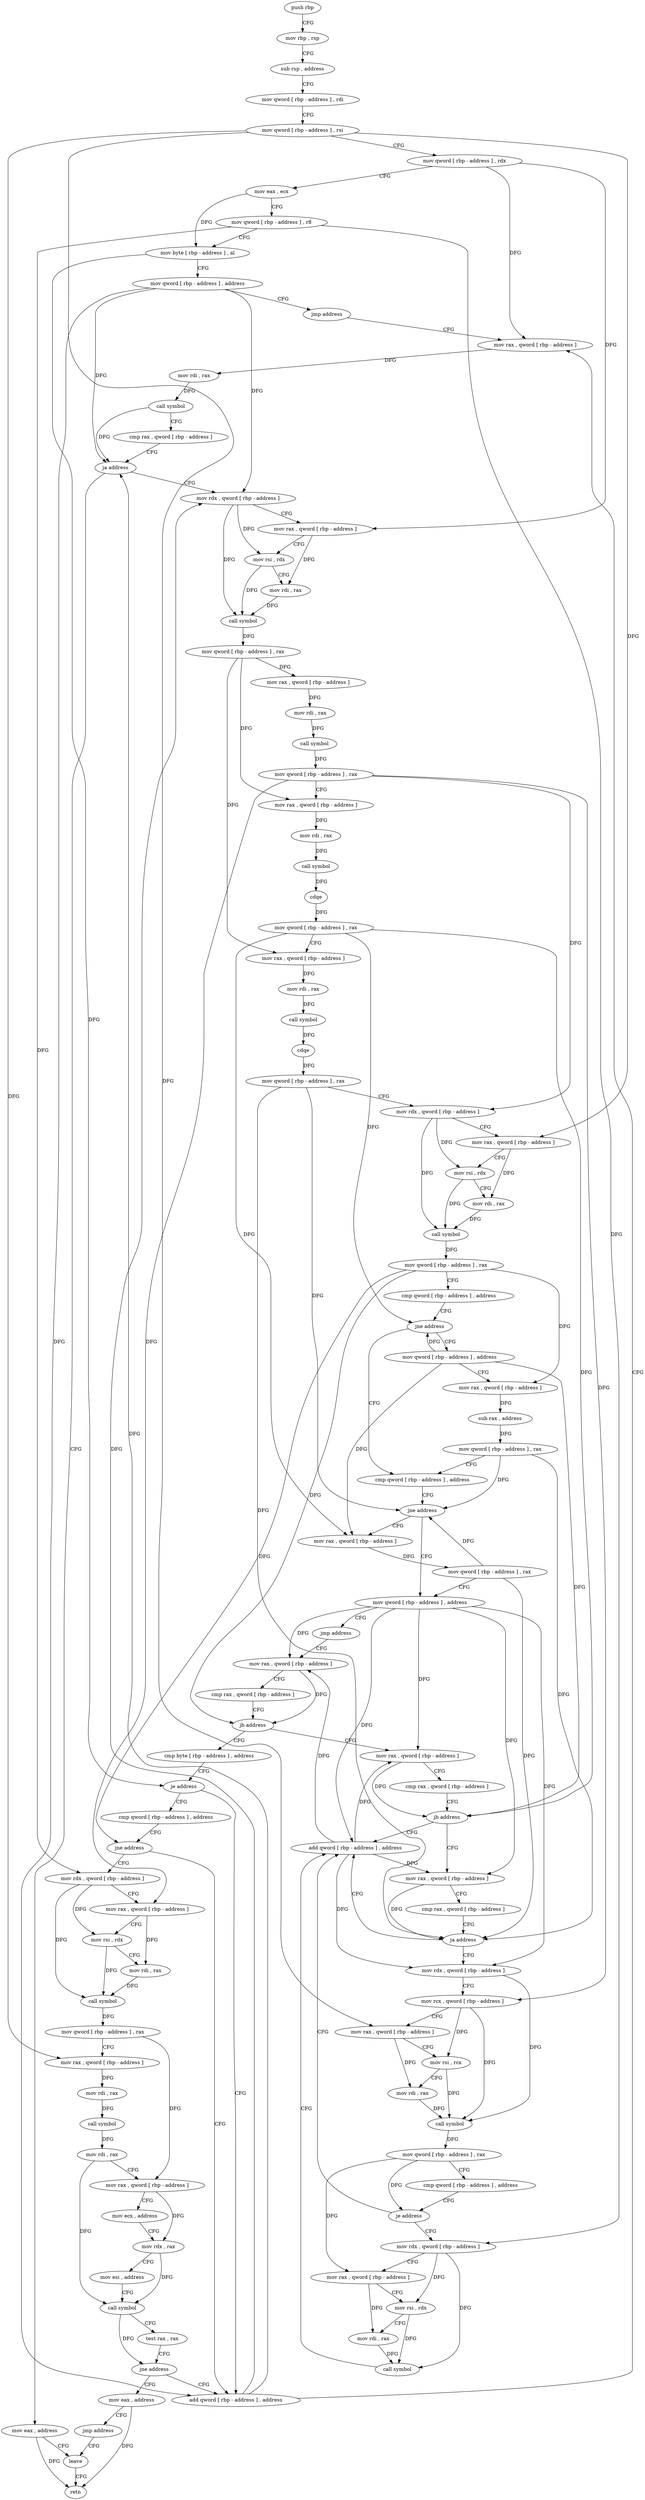 digraph "func" {
"107190" [label = "push rbp" ]
"107191" [label = "mov rbp , rsp" ]
"107194" [label = "sub rsp , address" ]
"107198" [label = "mov qword [ rbp - address ] , rdi" ]
"107202" [label = "mov qword [ rbp - address ] , rsi" ]
"107206" [label = "mov qword [ rbp - address ] , rdx" ]
"107210" [label = "mov eax , ecx" ]
"107212" [label = "mov qword [ rbp - address ] , r8" ]
"107216" [label = "mov byte [ rbp - address ] , al" ]
"107219" [label = "mov qword [ rbp - address ] , address" ]
"107227" [label = "jmp address" ]
"107560" [label = "mov rax , qword [ rbp - address ]" ]
"107564" [label = "mov rdi , rax" ]
"107567" [label = "call symbol" ]
"107572" [label = "cmp rax , qword [ rbp - address ]" ]
"107576" [label = "ja address" ]
"107232" [label = "mov rdx , qword [ rbp - address ]" ]
"107582" [label = "mov eax , address" ]
"107236" [label = "mov rax , qword [ rbp - address ]" ]
"107240" [label = "mov rsi , rdx" ]
"107243" [label = "mov rdi , rax" ]
"107246" [label = "call symbol" ]
"107251" [label = "mov qword [ rbp - address ] , rax" ]
"107255" [label = "mov rax , qword [ rbp - address ]" ]
"107259" [label = "mov rdi , rax" ]
"107262" [label = "call symbol" ]
"107267" [label = "mov qword [ rbp - address ] , rax" ]
"107271" [label = "mov rax , qword [ rbp - address ]" ]
"107275" [label = "mov rdi , rax" ]
"107278" [label = "call symbol" ]
"107283" [label = "cdqe" ]
"107285" [label = "mov qword [ rbp - address ] , rax" ]
"107289" [label = "mov rax , qword [ rbp - address ]" ]
"107293" [label = "mov rdi , rax" ]
"107296" [label = "call symbol" ]
"107301" [label = "cdqe" ]
"107303" [label = "mov qword [ rbp - address ] , rax" ]
"107307" [label = "mov rdx , qword [ rbp - address ]" ]
"107311" [label = "mov rax , qword [ rbp - address ]" ]
"107315" [label = "mov rsi , rdx" ]
"107318" [label = "mov rdi , rax" ]
"107321" [label = "call symbol" ]
"107326" [label = "mov qword [ rbp - address ] , rax" ]
"107330" [label = "cmp qword [ rbp - address ] , address" ]
"107335" [label = "jne address" ]
"107357" [label = "cmp qword [ rbp - address ] , address" ]
"107337" [label = "mov qword [ rbp - address ] , address" ]
"107587" [label = "leave" ]
"107362" [label = "jne address" ]
"107372" [label = "mov qword [ rbp - address ] , address" ]
"107364" [label = "mov rax , qword [ rbp - address ]" ]
"107345" [label = "mov rax , qword [ rbp - address ]" ]
"107349" [label = "sub rax , address" ]
"107353" [label = "mov qword [ rbp - address ] , rax" ]
"107380" [label = "jmp address" ]
"107460" [label = "mov rax , qword [ rbp - address ]" ]
"107368" [label = "mov qword [ rbp - address ] , rax" ]
"107464" [label = "cmp rax , qword [ rbp - address ]" ]
"107468" [label = "jb address" ]
"107382" [label = "mov rax , qword [ rbp - address ]" ]
"107470" [label = "cmp byte [ rbp - address ] , address" ]
"107386" [label = "cmp rax , qword [ rbp - address ]" ]
"107390" [label = "jb address" ]
"107455" [label = "add qword [ rbp - address ] , address" ]
"107392" [label = "mov rax , qword [ rbp - address ]" ]
"107474" [label = "je address" ]
"107555" [label = "add qword [ rbp - address ] , address" ]
"107476" [label = "cmp qword [ rbp - address ] , address" ]
"107396" [label = "cmp rax , qword [ rbp - address ]" ]
"107400" [label = "ja address" ]
"107402" [label = "mov rdx , qword [ rbp - address ]" ]
"107481" [label = "jne address" ]
"107483" [label = "mov rdx , qword [ rbp - address ]" ]
"107406" [label = "mov rcx , qword [ rbp - address ]" ]
"107410" [label = "mov rax , qword [ rbp - address ]" ]
"107414" [label = "mov rsi , rcx" ]
"107417" [label = "mov rdi , rax" ]
"107420" [label = "call symbol" ]
"107425" [label = "mov qword [ rbp - address ] , rax" ]
"107429" [label = "cmp qword [ rbp - address ] , address" ]
"107434" [label = "je address" ]
"107436" [label = "mov rdx , qword [ rbp - address ]" ]
"107487" [label = "mov rax , qword [ rbp - address ]" ]
"107491" [label = "mov rsi , rdx" ]
"107494" [label = "mov rdi , rax" ]
"107497" [label = "call symbol" ]
"107502" [label = "mov qword [ rbp - address ] , rax" ]
"107506" [label = "mov rax , qword [ rbp - address ]" ]
"107510" [label = "mov rdi , rax" ]
"107513" [label = "call symbol" ]
"107518" [label = "mov rdi , rax" ]
"107521" [label = "mov rax , qword [ rbp - address ]" ]
"107525" [label = "mov ecx , address" ]
"107530" [label = "mov rdx , rax" ]
"107533" [label = "mov esi , address" ]
"107538" [label = "call symbol" ]
"107543" [label = "test rax , rax" ]
"107546" [label = "jne address" ]
"107548" [label = "mov eax , address" ]
"107440" [label = "mov rax , qword [ rbp - address ]" ]
"107444" [label = "mov rsi , rdx" ]
"107447" [label = "mov rdi , rax" ]
"107450" [label = "call symbol" ]
"107553" [label = "jmp address" ]
"107588" [label = "retn" ]
"107190" -> "107191" [ label = "CFG" ]
"107191" -> "107194" [ label = "CFG" ]
"107194" -> "107198" [ label = "CFG" ]
"107198" -> "107202" [ label = "CFG" ]
"107202" -> "107206" [ label = "CFG" ]
"107202" -> "107311" [ label = "DFG" ]
"107202" -> "107410" [ label = "DFG" ]
"107202" -> "107506" [ label = "DFG" ]
"107206" -> "107210" [ label = "CFG" ]
"107206" -> "107560" [ label = "DFG" ]
"107206" -> "107236" [ label = "DFG" ]
"107210" -> "107212" [ label = "CFG" ]
"107210" -> "107216" [ label = "DFG" ]
"107212" -> "107216" [ label = "CFG" ]
"107212" -> "107483" [ label = "DFG" ]
"107212" -> "107436" [ label = "DFG" ]
"107216" -> "107219" [ label = "CFG" ]
"107216" -> "107474" [ label = "DFG" ]
"107219" -> "107227" [ label = "CFG" ]
"107219" -> "107576" [ label = "DFG" ]
"107219" -> "107232" [ label = "DFG" ]
"107219" -> "107555" [ label = "DFG" ]
"107227" -> "107560" [ label = "CFG" ]
"107560" -> "107564" [ label = "DFG" ]
"107564" -> "107567" [ label = "DFG" ]
"107567" -> "107572" [ label = "CFG" ]
"107567" -> "107576" [ label = "DFG" ]
"107572" -> "107576" [ label = "CFG" ]
"107576" -> "107232" [ label = "CFG" ]
"107576" -> "107582" [ label = "CFG" ]
"107232" -> "107236" [ label = "CFG" ]
"107232" -> "107240" [ label = "DFG" ]
"107232" -> "107246" [ label = "DFG" ]
"107582" -> "107587" [ label = "CFG" ]
"107582" -> "107588" [ label = "DFG" ]
"107236" -> "107240" [ label = "CFG" ]
"107236" -> "107243" [ label = "DFG" ]
"107240" -> "107243" [ label = "CFG" ]
"107240" -> "107246" [ label = "DFG" ]
"107243" -> "107246" [ label = "DFG" ]
"107246" -> "107251" [ label = "DFG" ]
"107251" -> "107255" [ label = "DFG" ]
"107251" -> "107271" [ label = "DFG" ]
"107251" -> "107289" [ label = "DFG" ]
"107255" -> "107259" [ label = "DFG" ]
"107259" -> "107262" [ label = "DFG" ]
"107262" -> "107267" [ label = "DFG" ]
"107267" -> "107271" [ label = "CFG" ]
"107267" -> "107307" [ label = "DFG" ]
"107267" -> "107406" [ label = "DFG" ]
"107267" -> "107487" [ label = "DFG" ]
"107271" -> "107275" [ label = "DFG" ]
"107275" -> "107278" [ label = "DFG" ]
"107278" -> "107283" [ label = "DFG" ]
"107283" -> "107285" [ label = "DFG" ]
"107285" -> "107289" [ label = "CFG" ]
"107285" -> "107335" [ label = "DFG" ]
"107285" -> "107364" [ label = "DFG" ]
"107285" -> "107390" [ label = "DFG" ]
"107289" -> "107293" [ label = "DFG" ]
"107293" -> "107296" [ label = "DFG" ]
"107296" -> "107301" [ label = "DFG" ]
"107301" -> "107303" [ label = "DFG" ]
"107303" -> "107307" [ label = "CFG" ]
"107303" -> "107362" [ label = "DFG" ]
"107303" -> "107400" [ label = "DFG" ]
"107307" -> "107311" [ label = "CFG" ]
"107307" -> "107315" [ label = "DFG" ]
"107307" -> "107321" [ label = "DFG" ]
"107311" -> "107315" [ label = "CFG" ]
"107311" -> "107318" [ label = "DFG" ]
"107315" -> "107318" [ label = "CFG" ]
"107315" -> "107321" [ label = "DFG" ]
"107318" -> "107321" [ label = "DFG" ]
"107321" -> "107326" [ label = "DFG" ]
"107326" -> "107330" [ label = "CFG" ]
"107326" -> "107345" [ label = "DFG" ]
"107326" -> "107468" [ label = "DFG" ]
"107326" -> "107481" [ label = "DFG" ]
"107330" -> "107335" [ label = "CFG" ]
"107335" -> "107357" [ label = "CFG" ]
"107335" -> "107337" [ label = "CFG" ]
"107357" -> "107362" [ label = "CFG" ]
"107337" -> "107345" [ label = "CFG" ]
"107337" -> "107335" [ label = "DFG" ]
"107337" -> "107364" [ label = "DFG" ]
"107337" -> "107390" [ label = "DFG" ]
"107587" -> "107588" [ label = "CFG" ]
"107362" -> "107372" [ label = "CFG" ]
"107362" -> "107364" [ label = "CFG" ]
"107372" -> "107380" [ label = "CFG" ]
"107372" -> "107460" [ label = "DFG" ]
"107372" -> "107382" [ label = "DFG" ]
"107372" -> "107455" [ label = "DFG" ]
"107372" -> "107392" [ label = "DFG" ]
"107372" -> "107402" [ label = "DFG" ]
"107364" -> "107368" [ label = "DFG" ]
"107345" -> "107349" [ label = "DFG" ]
"107349" -> "107353" [ label = "DFG" ]
"107353" -> "107357" [ label = "CFG" ]
"107353" -> "107362" [ label = "DFG" ]
"107353" -> "107400" [ label = "DFG" ]
"107380" -> "107460" [ label = "CFG" ]
"107460" -> "107464" [ label = "CFG" ]
"107460" -> "107468" [ label = "DFG" ]
"107368" -> "107372" [ label = "CFG" ]
"107368" -> "107362" [ label = "DFG" ]
"107368" -> "107400" [ label = "DFG" ]
"107464" -> "107468" [ label = "CFG" ]
"107468" -> "107382" [ label = "CFG" ]
"107468" -> "107470" [ label = "CFG" ]
"107382" -> "107386" [ label = "CFG" ]
"107382" -> "107390" [ label = "DFG" ]
"107470" -> "107474" [ label = "CFG" ]
"107386" -> "107390" [ label = "CFG" ]
"107390" -> "107455" [ label = "CFG" ]
"107390" -> "107392" [ label = "CFG" ]
"107455" -> "107460" [ label = "DFG" ]
"107455" -> "107382" [ label = "DFG" ]
"107455" -> "107392" [ label = "DFG" ]
"107455" -> "107402" [ label = "DFG" ]
"107392" -> "107396" [ label = "CFG" ]
"107392" -> "107400" [ label = "DFG" ]
"107474" -> "107555" [ label = "CFG" ]
"107474" -> "107476" [ label = "CFG" ]
"107555" -> "107560" [ label = "CFG" ]
"107555" -> "107576" [ label = "DFG" ]
"107555" -> "107232" [ label = "DFG" ]
"107476" -> "107481" [ label = "CFG" ]
"107396" -> "107400" [ label = "CFG" ]
"107400" -> "107455" [ label = "CFG" ]
"107400" -> "107402" [ label = "CFG" ]
"107402" -> "107406" [ label = "CFG" ]
"107402" -> "107420" [ label = "DFG" ]
"107481" -> "107555" [ label = "CFG" ]
"107481" -> "107483" [ label = "CFG" ]
"107483" -> "107487" [ label = "CFG" ]
"107483" -> "107491" [ label = "DFG" ]
"107483" -> "107497" [ label = "DFG" ]
"107406" -> "107410" [ label = "CFG" ]
"107406" -> "107414" [ label = "DFG" ]
"107406" -> "107420" [ label = "DFG" ]
"107410" -> "107414" [ label = "CFG" ]
"107410" -> "107417" [ label = "DFG" ]
"107414" -> "107417" [ label = "CFG" ]
"107414" -> "107420" [ label = "DFG" ]
"107417" -> "107420" [ label = "DFG" ]
"107420" -> "107425" [ label = "DFG" ]
"107425" -> "107429" [ label = "CFG" ]
"107425" -> "107434" [ label = "DFG" ]
"107425" -> "107440" [ label = "DFG" ]
"107429" -> "107434" [ label = "CFG" ]
"107434" -> "107455" [ label = "CFG" ]
"107434" -> "107436" [ label = "CFG" ]
"107436" -> "107440" [ label = "CFG" ]
"107436" -> "107444" [ label = "DFG" ]
"107436" -> "107450" [ label = "DFG" ]
"107487" -> "107491" [ label = "CFG" ]
"107487" -> "107494" [ label = "DFG" ]
"107491" -> "107494" [ label = "CFG" ]
"107491" -> "107497" [ label = "DFG" ]
"107494" -> "107497" [ label = "DFG" ]
"107497" -> "107502" [ label = "DFG" ]
"107502" -> "107506" [ label = "CFG" ]
"107502" -> "107521" [ label = "DFG" ]
"107506" -> "107510" [ label = "DFG" ]
"107510" -> "107513" [ label = "DFG" ]
"107513" -> "107518" [ label = "DFG" ]
"107518" -> "107521" [ label = "CFG" ]
"107518" -> "107538" [ label = "DFG" ]
"107521" -> "107525" [ label = "CFG" ]
"107521" -> "107530" [ label = "DFG" ]
"107525" -> "107530" [ label = "CFG" ]
"107530" -> "107533" [ label = "CFG" ]
"107530" -> "107538" [ label = "DFG" ]
"107533" -> "107538" [ label = "CFG" ]
"107538" -> "107543" [ label = "CFG" ]
"107538" -> "107546" [ label = "DFG" ]
"107543" -> "107546" [ label = "CFG" ]
"107546" -> "107555" [ label = "CFG" ]
"107546" -> "107548" [ label = "CFG" ]
"107548" -> "107553" [ label = "CFG" ]
"107548" -> "107588" [ label = "DFG" ]
"107440" -> "107444" [ label = "CFG" ]
"107440" -> "107447" [ label = "DFG" ]
"107444" -> "107447" [ label = "CFG" ]
"107444" -> "107450" [ label = "DFG" ]
"107447" -> "107450" [ label = "DFG" ]
"107450" -> "107455" [ label = "CFG" ]
"107553" -> "107587" [ label = "CFG" ]
}
